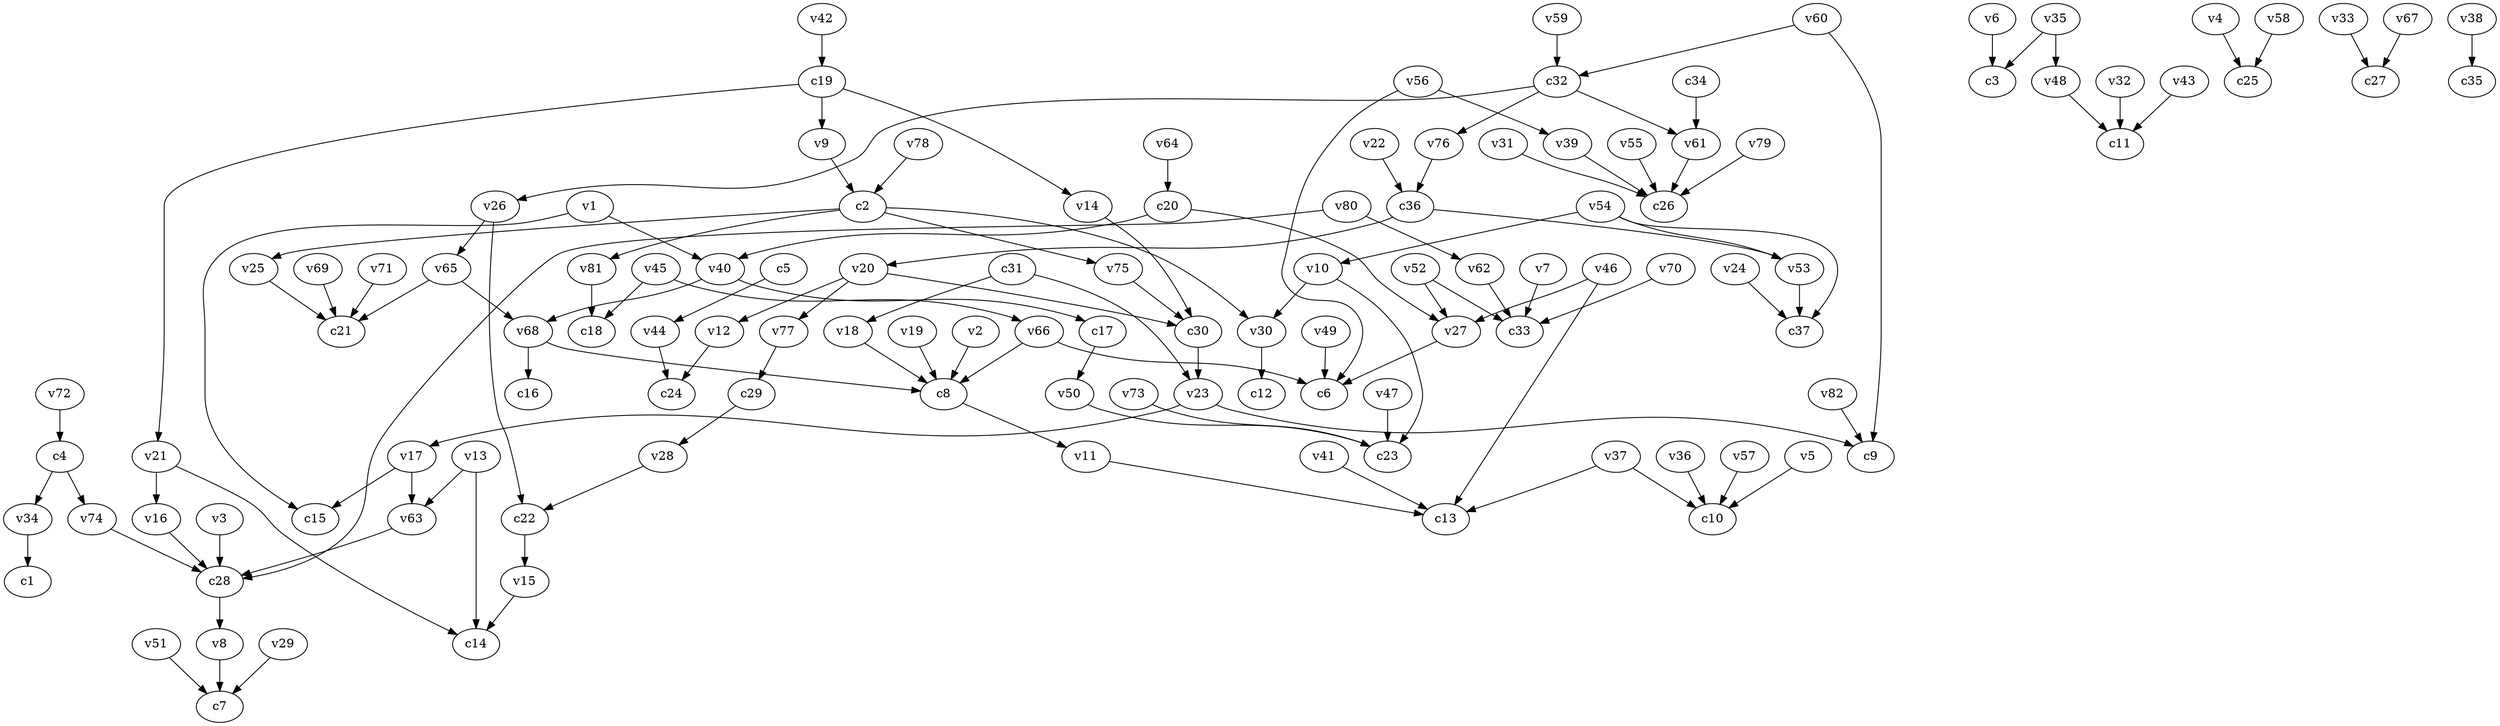 strict digraph  {
c1;
c2;
c3;
c4;
c5;
c6;
c7;
c8;
c9;
c10;
c11;
c12;
c13;
c14;
c15;
c16;
c17;
c18;
c19;
c20;
c21;
c22;
c23;
c24;
c25;
c26;
c27;
c28;
c29;
c30;
c31;
c32;
c33;
c34;
c35;
c36;
c37;
v1;
v2;
v3;
v4;
v5;
v6;
v7;
v8;
v9;
v10;
v11;
v12;
v13;
v14;
v15;
v16;
v17;
v18;
v19;
v20;
v21;
v22;
v23;
v24;
v25;
v26;
v27;
v28;
v29;
v30;
v31;
v32;
v33;
v34;
v35;
v36;
v37;
v38;
v39;
v40;
v41;
v42;
v43;
v44;
v45;
v46;
v47;
v48;
v49;
v50;
v51;
v52;
v53;
v54;
v55;
v56;
v57;
v58;
v59;
v60;
v61;
v62;
v63;
v64;
v65;
v66;
v67;
v68;
v69;
v70;
v71;
v72;
v73;
v74;
v75;
v76;
v77;
v78;
v79;
v80;
v81;
v82;
c2 -> v75  [weight=1];
c2 -> v30  [weight=1];
c2 -> v25  [weight=1];
c2 -> v81  [weight=1];
c4 -> v34  [weight=1];
c4 -> v74  [weight=1];
c5 -> v44  [weight=1];
c8 -> v11  [weight=1];
c17 -> v50  [weight=1];
c19 -> v21  [weight=1];
c19 -> v14  [weight=1];
c19 -> v9  [weight=1];
c20 -> v27  [weight=1];
c20 -> v40  [weight=1];
c22 -> v15  [weight=1];
c28 -> v8  [weight=1];
c29 -> v28  [weight=1];
c30 -> v23  [weight=1];
c31 -> v18  [weight=1];
c31 -> v23  [weight=1];
c32 -> v76  [weight=1];
c32 -> v26  [weight=1];
c32 -> v61  [weight=1];
c34 -> v61  [weight=1];
c36 -> v53  [weight=1];
c36 -> v20  [weight=1];
v1 -> c15  [weight=1];
v1 -> v40  [weight=1];
v2 -> c8  [weight=1];
v3 -> c28  [weight=1];
v4 -> c25  [weight=1];
v5 -> c10  [weight=1];
v6 -> c3  [weight=1];
v7 -> c33  [weight=1];
v8 -> c7  [weight=1];
v9 -> c2  [weight=1];
v10 -> c23  [weight=1];
v10 -> v30  [weight=1];
v11 -> c13  [weight=1];
v12 -> c24  [weight=1];
v13 -> c14  [weight=1];
v13 -> v63  [weight=1];
v14 -> c30  [weight=1];
v15 -> c14  [weight=1];
v16 -> c28  [weight=1];
v17 -> c15  [weight=1];
v17 -> v63  [weight=1];
v18 -> c8  [weight=1];
v19 -> c8  [weight=1];
v20 -> c30  [weight=1];
v20 -> v77  [weight=1];
v20 -> v12  [weight=1];
v21 -> c14  [weight=1];
v21 -> v16  [weight=1];
v22 -> c36  [weight=1];
v23 -> c9  [weight=1];
v23 -> v17  [weight=1];
v24 -> c37  [weight=1];
v25 -> c21  [weight=1];
v26 -> c22  [weight=1];
v26 -> v65  [weight=1];
v27 -> c6  [weight=1];
v28 -> c22  [weight=1];
v29 -> c7  [weight=1];
v30 -> c12  [weight=1];
v31 -> c26  [weight=1];
v32 -> c11  [weight=1];
v33 -> c27  [weight=1];
v34 -> c1  [weight=1];
v35 -> c3  [weight=1];
v35 -> v48  [weight=1];
v36 -> c10  [weight=1];
v37 -> c10  [weight=1];
v37 -> c13  [weight=1];
v38 -> c35  [weight=1];
v39 -> c26  [weight=1];
v40 -> c17  [weight=1];
v40 -> v68  [weight=1];
v41 -> c13  [weight=1];
v42 -> c19  [weight=1];
v43 -> c11  [weight=1];
v44 -> c24  [weight=1];
v45 -> c18  [weight=1];
v45 -> v66  [weight=1];
v46 -> c13  [weight=1];
v46 -> v27  [weight=1];
v47 -> c23  [weight=1];
v48 -> c11  [weight=1];
v49 -> c6  [weight=1];
v50 -> c23  [weight=1];
v51 -> c7  [weight=1];
v52 -> c33  [weight=1];
v52 -> v27  [weight=1];
v53 -> c37  [weight=1];
v54 -> c37  [weight=1];
v54 -> v10  [weight=1];
v54 -> v53  [weight=1];
v55 -> c26  [weight=1];
v56 -> c6  [weight=1];
v56 -> v39  [weight=1];
v57 -> c10  [weight=1];
v58 -> c25  [weight=1];
v59 -> c32  [weight=1];
v60 -> c9  [weight=1];
v60 -> c32  [weight=1];
v61 -> c26  [weight=1];
v62 -> c33  [weight=1];
v63 -> c28  [weight=1];
v64 -> c20  [weight=1];
v65 -> c21  [weight=1];
v65 -> v68  [weight=1];
v66 -> c6  [weight=1];
v66 -> c8  [weight=1];
v67 -> c27  [weight=1];
v68 -> c8  [weight=1];
v68 -> c16  [weight=1];
v69 -> c21  [weight=1];
v70 -> c33  [weight=1];
v71 -> c21  [weight=1];
v72 -> c4  [weight=1];
v73 -> c23  [weight=1];
v74 -> c28  [weight=1];
v75 -> c30  [weight=1];
v76 -> c36  [weight=1];
v77 -> c29  [weight=1];
v78 -> c2  [weight=1];
v79 -> c26  [weight=1];
v80 -> c28  [weight=1];
v80 -> v62  [weight=1];
v81 -> c18  [weight=1];
v82 -> c9  [weight=1];
}
